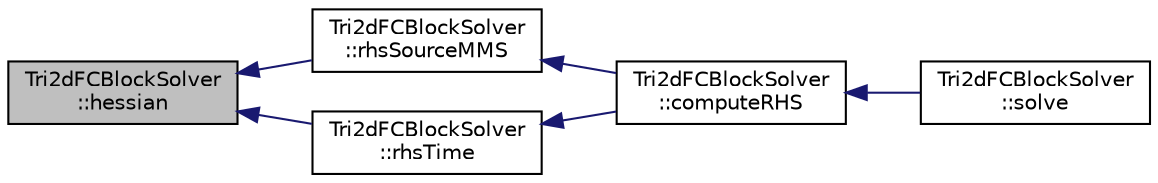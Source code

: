 digraph "Tri2dFCBlockSolver::hessian"
{
  edge [fontname="Helvetica",fontsize="10",labelfontname="Helvetica",labelfontsize="10"];
  node [fontname="Helvetica",fontsize="10",shape=record];
  rankdir="LR";
  Node1 [label="Tri2dFCBlockSolver\l::hessian",height=0.2,width=0.4,color="black", fillcolor="grey75", style="filled" fontcolor="black"];
  Node1 -> Node2 [dir="back",color="midnightblue",fontsize="10",style="solid",fontname="Helvetica"];
  Node2 [label="Tri2dFCBlockSolver\l::rhsSourceMMS",height=0.2,width=0.4,color="black", fillcolor="white", style="filled",URL="$classTri2dFCBlockSolver.html#a24aaaf80c734064b112edc4161c74a15",tooltip="Adds MMS source terms to the RHS residual. "];
  Node2 -> Node3 [dir="back",color="midnightblue",fontsize="10",style="solid",fontname="Helvetica"];
  Node3 [label="Tri2dFCBlockSolver\l::computeRHS",height=0.2,width=0.4,color="black", fillcolor="white", style="filled",URL="$classTri2dFCBlockSolver.html#a79051296391b1e0cd7f383a0bfcfff48",tooltip="Computes the full right-hand side discretization. "];
  Node3 -> Node4 [dir="back",color="midnightblue",fontsize="10",style="solid",fontname="Helvetica"];
  Node4 [label="Tri2dFCBlockSolver\l::solve",height=0.2,width=0.4,color="black", fillcolor="white", style="filled",URL="$classTri2dFCBlockSolver.html#aec98ff72ee09a034ca9e8dcf40a997ae",tooltip="Solves the linear system and update solution. "];
  Node1 -> Node5 [dir="back",color="midnightblue",fontsize="10",style="solid",fontname="Helvetica"];
  Node5 [label="Tri2dFCBlockSolver\l::rhsTime",height=0.2,width=0.4,color="black", fillcolor="white", style="filled",URL="$classTri2dFCBlockSolver.html#a550dbd50e0f93322ee8110d3af9a3365",tooltip="Adds unsteady time terms to the RHS residual. "];
  Node5 -> Node3 [dir="back",color="midnightblue",fontsize="10",style="solid",fontname="Helvetica"];
}
